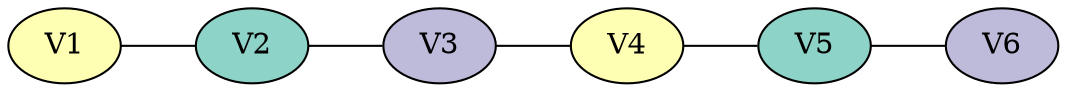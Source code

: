 graph colored {
node [style=filled colorscheme="set312"];
rankdir=RL;
V2--V1;
V3--V2;
V4--V3;
V5--V4;
V6--V5;
V1[fillcolor="2"];
V2[fillcolor="1"];
V3[fillcolor="3"];
V4[fillcolor="2"];
V5[fillcolor="1"];
V6[fillcolor="3"];
}